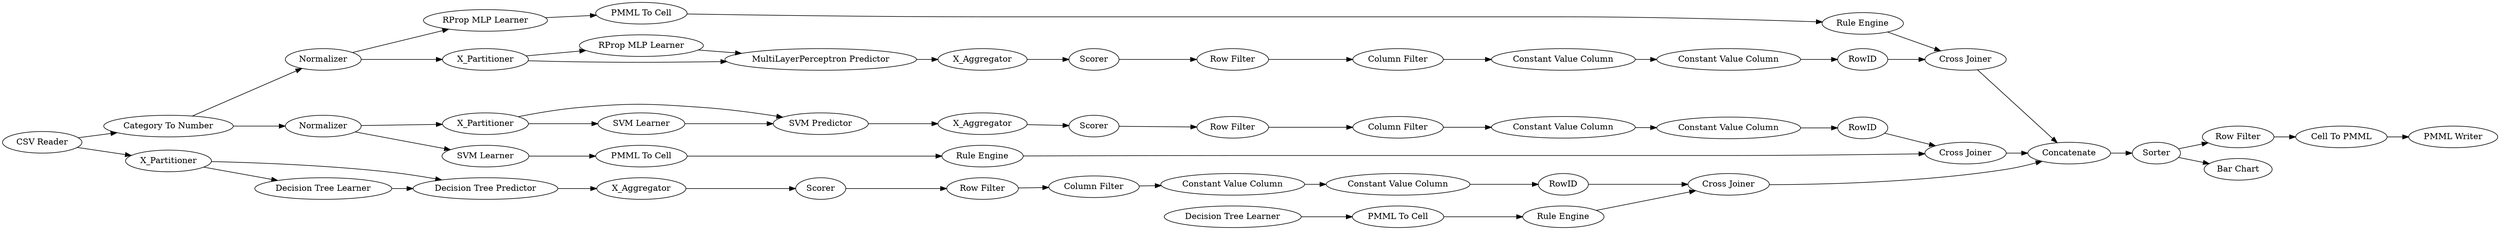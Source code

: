digraph {
	"8637541649143001745_32" [label="SVM Predictor"]
	"-5138330059055920430_290" [label="Constant Value Column"]
	"4750225415982960370_31" [label="RProp MLP Learner"]
	"-5138330059055920430_294" [label="Column Filter"]
	"-108991144846905352_34" [label="Rule Engine"]
	"2196569498478589476_32" [label="Decision Tree Predictor"]
	"2196569498478589476_7" [label=X_Aggregator]
	"-1386793463764915475_292" [label="Constant Value Column"]
	"404969859094512507_35" [label="Rule Engine"]
	"8637541649143001745_41" [label=Scorer]
	"-4151712457206153717_34" [label="Rule Engine"]
	"4750225415982960370_38" [label="Cross Joiner"]
	"404969859094512507_34" [label="PMML To Cell"]
	"-8173571567241936693_60" [label=Concatenate]
	"-4151712457206153717_35" [label="RProp MLP Learner"]
	"2196569498478589476_38" [label="Cross Joiner"]
	"4750225415982960370_32" [label="MultiLayerPerceptron Predictor"]
	"-1386793463764915475_9" [label="Row Filter"]
	"859182265056857918_294" [label="Column Filter"]
	"-1386793463764915475_290" [label="Constant Value Column"]
	"-8173571567241936693_58" [label="Category To Number"]
	"-108991144846905352_33" [label="Decision Tree Learner"]
	"859182265056857918_293" [label=RowID]
	"-8173571567241936693_52" [label=Sorter]
	"-108991144846905352_28" [label="PMML To Cell"]
	"4750225415982960370_39" [label=Normalizer]
	"8637541649143001745_31" [label="SVM Learner"]
	"-1386793463764915475_293" [label=RowID]
	"-1386793463764915475_294" [label="Column Filter"]
	"2196569498478589476_39" [label=Scorer]
	"-8173571567241936693_54" [label="Cell To PMML"]
	"4750225415982960370_7" [label=X_Aggregator]
	"8637541649143001745_39" [label="Cross Joiner"]
	"8637541649143001745_40" [label=Normalizer]
	"859182265056857918_292" [label="Constant Value Column"]
	"-8173571567241936693_53" [label="Row Filter"]
	"2196569498478589476_2" [label=X_Partitioner]
	"8637541649143001745_2" [label=X_Partitioner]
	"2196569498478589476_31" [label="Decision Tree Learner"]
	"-8173571567241936693_63" [label="CSV Reader"]
	"-4151712457206153717_22" [label="PMML To Cell"]
	"8637541649143001745_7" [label=X_Aggregator]
	"-5138330059055920430_292" [label="Constant Value Column"]
	"404969859094512507_33" [label="SVM Learner"]
	"-8173571567241936693_61" [label="PMML Writer"]
	"859182265056857918_290" [label="Constant Value Column"]
	"4750225415982960370_2" [label=X_Partitioner]
	"859182265056857918_9" [label="Row Filter"]
	"4750225415982960370_40" [label=Scorer]
	"-5138330059055920430_9" [label="Row Filter"]
	"-8173571567241936693_59" [label="Bar Chart"]
	"-5138330059055920430_293" [label=RowID]
	"-5138330059055920430_294" -> "-5138330059055920430_290"
	"-1386793463764915475_290" -> "-1386793463764915475_292"
	"2196569498478589476_2" -> "2196569498478589476_31"
	"-4151712457206153717_35" -> "-4151712457206153717_22"
	"2196569498478589476_31" -> "2196569498478589476_32"
	"-5138330059055920430_293" -> "2196569498478589476_38"
	"-1386793463764915475_294" -> "-1386793463764915475_290"
	"-8173571567241936693_53" -> "-8173571567241936693_54"
	"2196569498478589476_2" -> "2196569498478589476_32"
	"4750225415982960370_38" -> "-8173571567241936693_60"
	"-5138330059055920430_9" -> "-5138330059055920430_294"
	"-8173571567241936693_60" -> "-8173571567241936693_52"
	"4750225415982960370_7" -> "4750225415982960370_40"
	"8637541649143001745_31" -> "8637541649143001745_32"
	"-108991144846905352_28" -> "-108991144846905352_34"
	"8637541649143001745_7" -> "8637541649143001745_41"
	"2196569498478589476_7" -> "2196569498478589476_39"
	"-1386793463764915475_9" -> "-1386793463764915475_294"
	"8637541649143001745_32" -> "8637541649143001745_7"
	"8637541649143001745_2" -> "8637541649143001745_32"
	"-4151712457206153717_34" -> "4750225415982960370_38"
	"8637541649143001745_41" -> "859182265056857918_9"
	"-8173571567241936693_63" -> "2196569498478589476_2"
	"859182265056857918_292" -> "859182265056857918_293"
	"4750225415982960370_32" -> "4750225415982960370_7"
	"-8173571567241936693_63" -> "-8173571567241936693_58"
	"-1386793463764915475_292" -> "-1386793463764915475_293"
	"404969859094512507_35" -> "8637541649143001745_39"
	"4750225415982960370_40" -> "-1386793463764915475_9"
	"859182265056857918_290" -> "859182265056857918_292"
	"-5138330059055920430_292" -> "-5138330059055920430_293"
	"-1386793463764915475_293" -> "4750225415982960370_38"
	"4750225415982960370_39" -> "4750225415982960370_2"
	"-108991144846905352_34" -> "2196569498478589476_38"
	"4750225415982960370_31" -> "4750225415982960370_32"
	"859182265056857918_9" -> "859182265056857918_294"
	"859182265056857918_293" -> "8637541649143001745_39"
	"-5138330059055920430_290" -> "-5138330059055920430_292"
	"-8173571567241936693_54" -> "-8173571567241936693_61"
	"8637541649143001745_2" -> "8637541649143001745_31"
	"404969859094512507_33" -> "404969859094512507_34"
	"4750225415982960370_39" -> "-4151712457206153717_35"
	"2196569498478589476_38" -> "-8173571567241936693_60"
	"4750225415982960370_2" -> "4750225415982960370_32"
	"404969859094512507_34" -> "404969859094512507_35"
	"-4151712457206153717_22" -> "-4151712457206153717_34"
	"-8173571567241936693_52" -> "-8173571567241936693_53"
	"-8173571567241936693_58" -> "4750225415982960370_39"
	"8637541649143001745_40" -> "8637541649143001745_2"
	"2196569498478589476_39" -> "-5138330059055920430_9"
	"8637541649143001745_40" -> "404969859094512507_33"
	"-8173571567241936693_58" -> "8637541649143001745_40"
	"4750225415982960370_2" -> "4750225415982960370_31"
	"859182265056857918_294" -> "859182265056857918_290"
	"2196569498478589476_32" -> "2196569498478589476_7"
	"-8173571567241936693_52" -> "-8173571567241936693_59"
	"-108991144846905352_33" -> "-108991144846905352_28"
	"8637541649143001745_39" -> "-8173571567241936693_60"
	rankdir=LR
}
